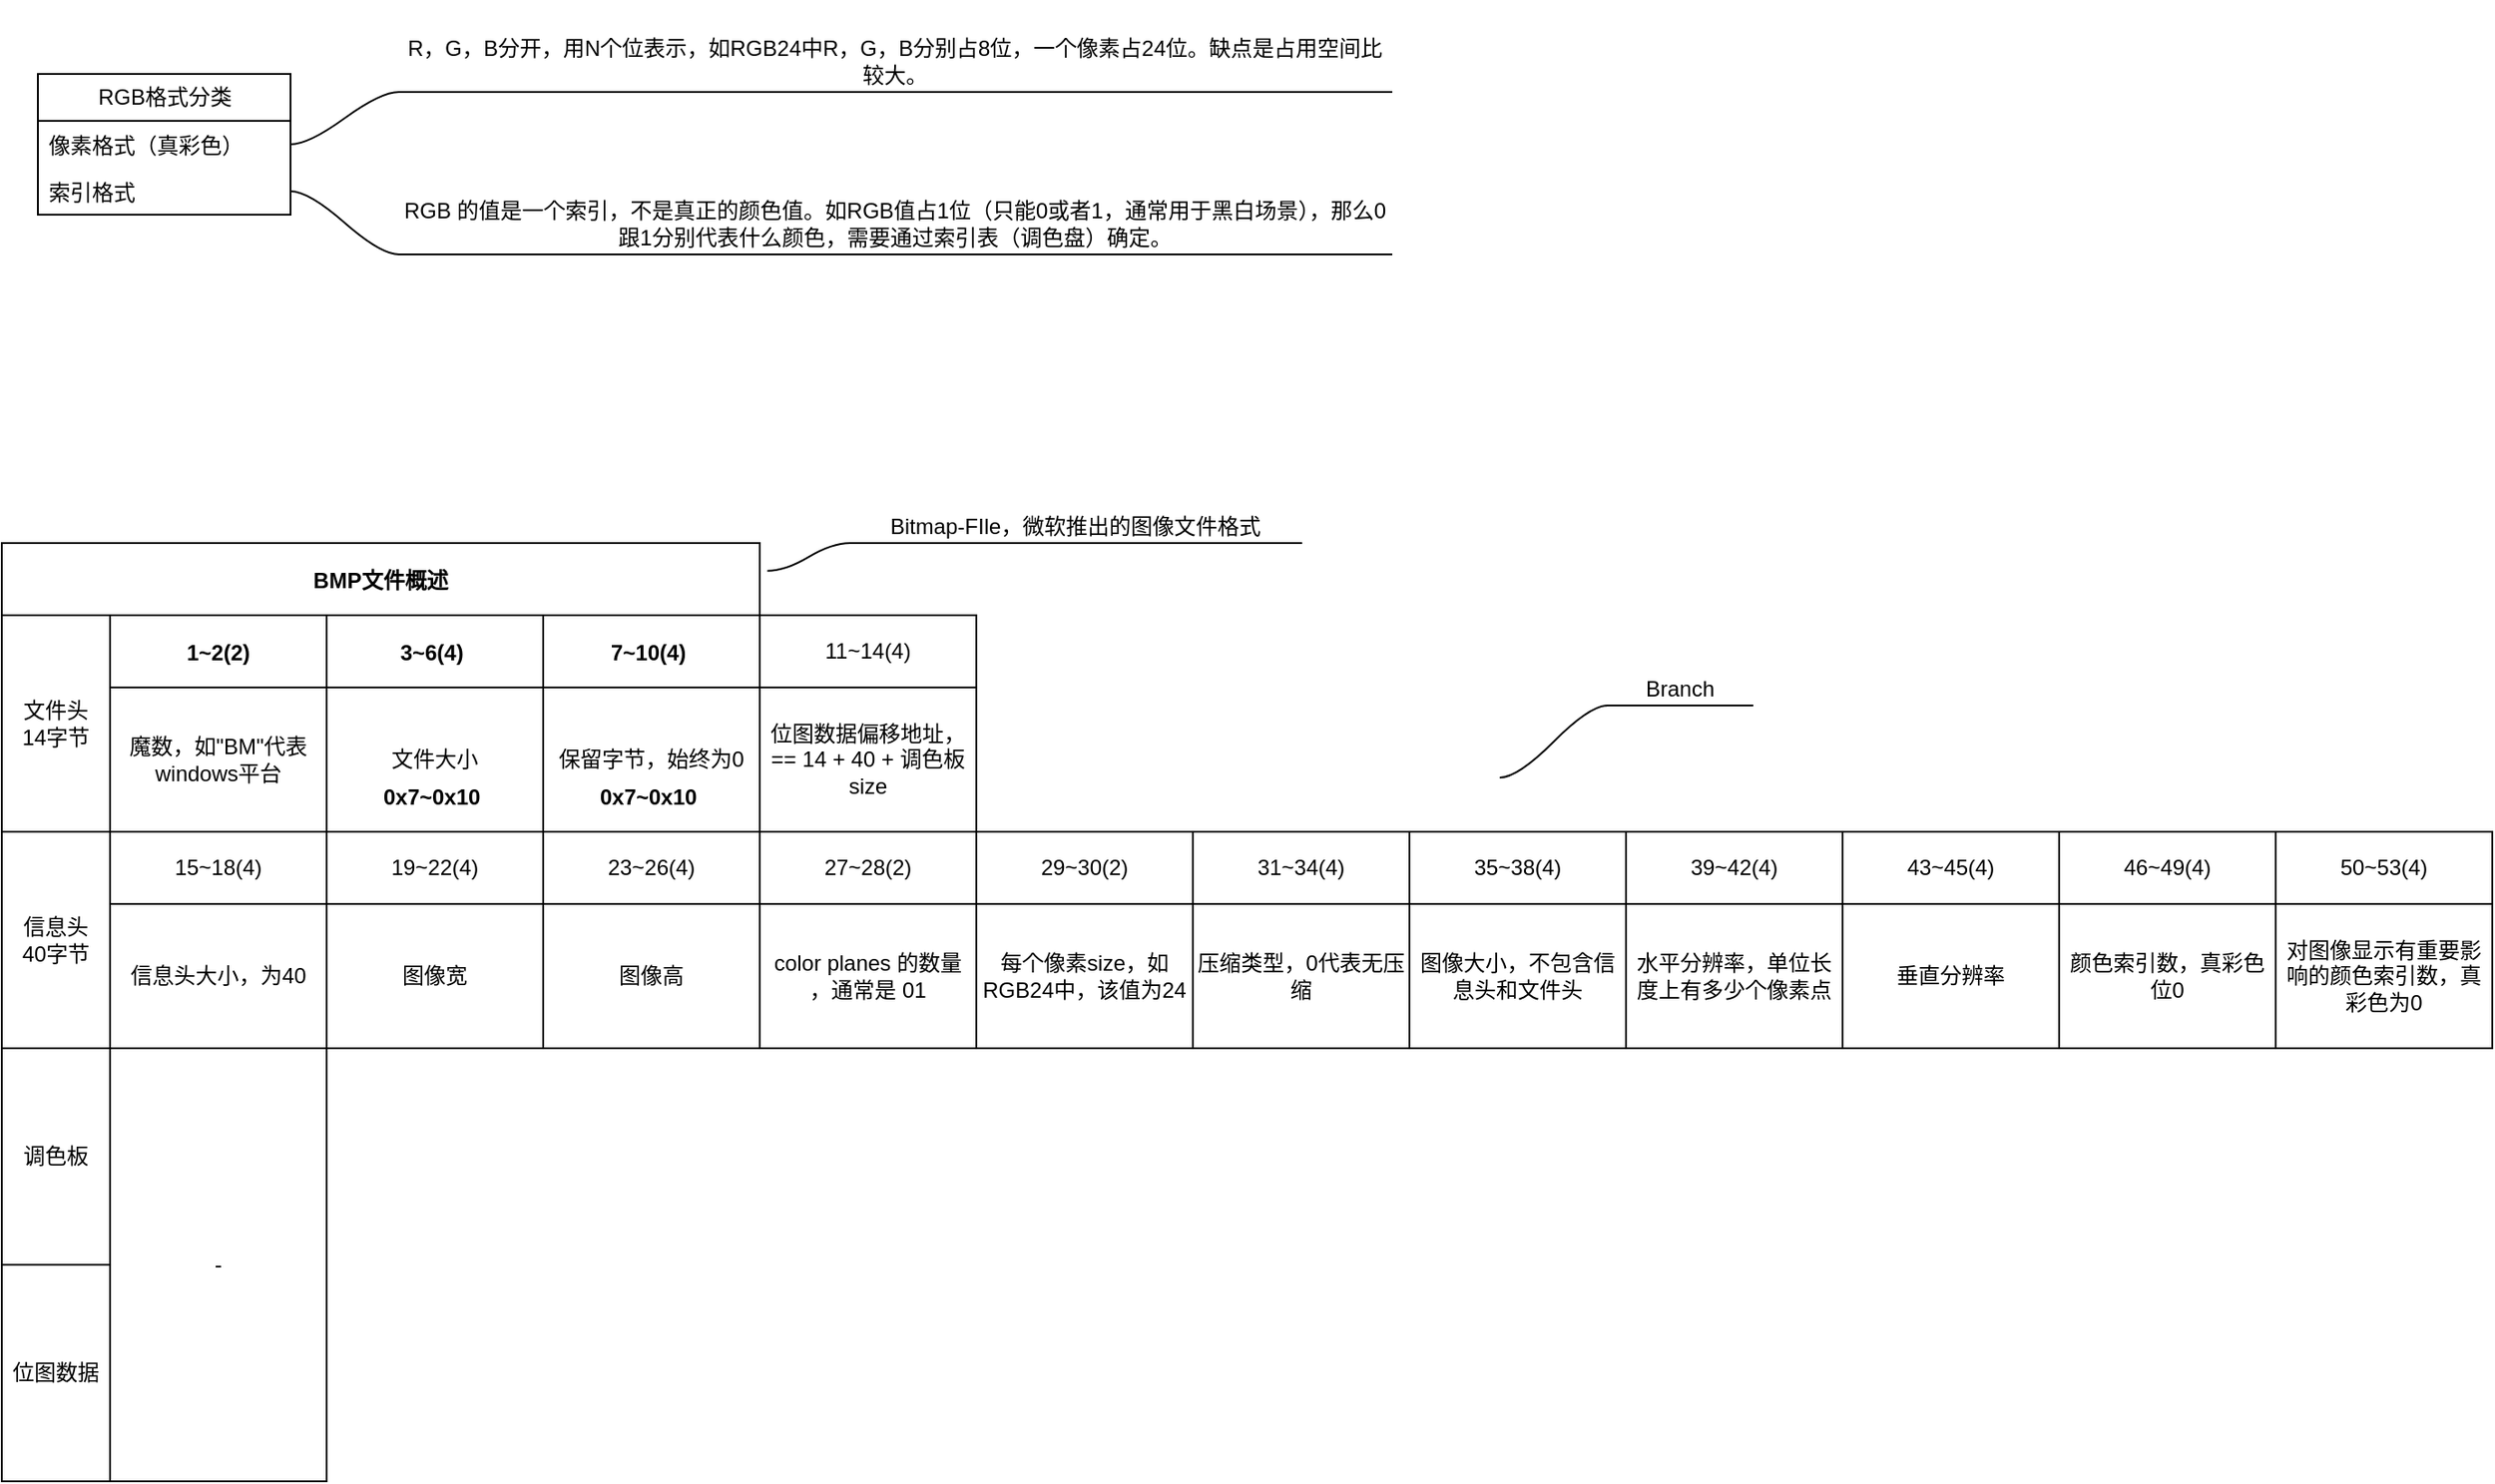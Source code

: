 <mxfile>
    <diagram id="KYuZ62FBMd2hQmKnDtse" name="第 1 页">
        <mxGraphModel dx="1386" dy="805" grid="1" gridSize="10" guides="1" tooltips="1" connect="1" arrows="1" fold="1" page="1" pageScale="1" pageWidth="1654" pageHeight="2336" math="0" shadow="0">
            <root>
                <mxCell id="0"/>
                <mxCell id="1" parent="0"/>
                <mxCell id="2" value="RGB格式分类" style="swimlane;fontStyle=0;childLayout=stackLayout;horizontal=1;startSize=26;fillColor=none;horizontalStack=0;resizeParent=1;resizeParentMax=0;resizeLast=0;collapsible=1;marginBottom=0;html=1;" vertex="1" parent="1">
                    <mxGeometry x="110" y="60" width="140" height="78" as="geometry">
                        <mxRectangle x="110" y="60" width="110" height="30" as="alternateBounds"/>
                    </mxGeometry>
                </mxCell>
                <mxCell id="3" value="像素格式（真彩色）" style="text;strokeColor=none;fillColor=none;align=left;verticalAlign=top;spacingLeft=4;spacingRight=4;overflow=hidden;rotatable=0;points=[[0,0.5],[1,0.5]];portConstraint=eastwest;whiteSpace=wrap;html=1;" vertex="1" parent="2">
                    <mxGeometry y="26" width="140" height="26" as="geometry"/>
                </mxCell>
                <mxCell id="4" value="索引格式" style="text;strokeColor=none;fillColor=none;align=left;verticalAlign=top;spacingLeft=4;spacingRight=4;overflow=hidden;rotatable=0;points=[[0,0.5],[1,0.5]];portConstraint=eastwest;whiteSpace=wrap;html=1;" vertex="1" parent="2">
                    <mxGeometry y="52" width="140" height="26" as="geometry"/>
                </mxCell>
                <mxCell id="7" value="R，G，B分开，用N个位表示，如RGB24中R，G，B分别占8位，一个像素占24位。缺点是占用空间比较大。" style="whiteSpace=wrap;html=1;shape=partialRectangle;top=0;left=0;bottom=1;right=0;points=[[0,1],[1,1]];fillColor=none;align=center;verticalAlign=bottom;routingCenterY=0.5;snapToPoint=1;recursiveResize=0;autosize=1;treeFolding=1;treeMoving=1;newEdgeStyle={&quot;edgeStyle&quot;:&quot;entityRelationEdgeStyle&quot;,&quot;startArrow&quot;:&quot;none&quot;,&quot;endArrow&quot;:&quot;none&quot;,&quot;segment&quot;:10,&quot;curved&quot;:1,&quot;sourcePerimeterSpacing&quot;:0,&quot;targetPerimeterSpacing&quot;:0};" vertex="1" parent="1">
                    <mxGeometry x="310" y="20" width="550" height="50" as="geometry"/>
                </mxCell>
                <mxCell id="8" value="" style="edgeStyle=entityRelationEdgeStyle;startArrow=none;endArrow=none;segment=10;curved=1;sourcePerimeterSpacing=0;targetPerimeterSpacing=0;exitX=1;exitY=0.5;exitDx=0;exitDy=0;" edge="1" target="7" parent="1" source="3">
                    <mxGeometry relative="1" as="geometry">
                        <mxPoint x="240" y="100" as="sourcePoint"/>
                    </mxGeometry>
                </mxCell>
                <mxCell id="9" value="RGB 的值是一个索引，不是真正的颜色值。如RGB值占1位（只能0或者1，通常用于黑白场景），那么0跟1分别代表什么颜色，需要通过索引表（调色盘）确定。" style="whiteSpace=wrap;html=1;shape=partialRectangle;top=0;left=0;bottom=1;right=0;points=[[0,1],[1,1]];fillColor=none;align=center;verticalAlign=bottom;routingCenterY=0.5;snapToPoint=1;recursiveResize=0;autosize=1;treeFolding=1;treeMoving=1;newEdgeStyle={&quot;edgeStyle&quot;:&quot;entityRelationEdgeStyle&quot;,&quot;startArrow&quot;:&quot;none&quot;,&quot;endArrow&quot;:&quot;none&quot;,&quot;segment&quot;:10,&quot;curved&quot;:1,&quot;sourcePerimeterSpacing&quot;:0,&quot;targetPerimeterSpacing&quot;:0};" vertex="1" parent="1">
                    <mxGeometry x="310" y="110" width="550" height="50" as="geometry"/>
                </mxCell>
                <mxCell id="10" value="" style="edgeStyle=entityRelationEdgeStyle;startArrow=none;endArrow=none;segment=10;curved=1;sourcePerimeterSpacing=0;targetPerimeterSpacing=0;exitX=1;exitY=0.5;exitDx=0;exitDy=0;entryX=0;entryY=1;entryDx=0;entryDy=0;" edge="1" parent="1" source="4" target="9">
                    <mxGeometry relative="1" as="geometry">
                        <mxPoint x="260" y="109" as="sourcePoint"/>
                        <mxPoint x="320" y="80" as="targetPoint"/>
                    </mxGeometry>
                </mxCell>
                <mxCell id="32" value="BMP文件概述" style="shape=table;childLayout=tableLayout;startSize=40;collapsible=0;recursiveResize=0;expand=0;fontStyle=1;" vertex="1" parent="1">
                    <mxGeometry x="90" y="320" width="420" height="280" as="geometry"/>
                </mxCell>
                <mxCell id="33" value="文件头" style="shape=tableRow;horizontal=0;startSize=60;swimlaneHead=0;swimlaneBody=0;top=0;left=0;bottom=0;right=0;dropTarget=0;fillColor=none;collapsible=0;recursiveResize=0;expand=0;fontStyle=1;textDirection=ltr;" vertex="1" parent="32">
                    <mxGeometry y="40" width="420" height="80" as="geometry"/>
                </mxCell>
                <mxCell id="34" value="1~2(2)" style="swimlane;swimlaneHead=0;swimlaneBody=0;fontStyle=0;connectable=0;fillColor=none;startSize=40;collapsible=0;recursiveResize=0;expand=0;fontStyle=1;" vertex="1" parent="33">
                    <mxGeometry x="60" width="120" height="80" as="geometry">
                        <mxRectangle width="120" height="80" as="alternateBounds"/>
                    </mxGeometry>
                </mxCell>
                <mxCell id="80" value="魔数，如&quot;BM&quot;代表windows平台" style="rounded=0;whiteSpace=wrap;html=1;labelBorderColor=none;strokeWidth=1;" vertex="1" parent="34">
                    <mxGeometry y="40" width="120" height="80" as="geometry"/>
                </mxCell>
                <mxCell id="35" value="3~6(4) " style="swimlane;swimlaneHead=0;swimlaneBody=0;fontStyle=0;connectable=0;fillColor=none;startSize=40;collapsible=0;recursiveResize=0;expand=0;fontStyle=1;" vertex="1" parent="33">
                    <mxGeometry x="180" width="120" height="80" as="geometry">
                        <mxRectangle width="120" height="80" as="alternateBounds"/>
                    </mxGeometry>
                </mxCell>
                <mxCell id="81" value="文件大小" style="rounded=0;whiteSpace=wrap;html=1;labelBorderColor=none;strokeWidth=1;" vertex="1" parent="35">
                    <mxGeometry y="40" width="120" height="80" as="geometry"/>
                </mxCell>
                <mxCell id="36" value="7~10(4) " style="swimlane;swimlaneHead=0;swimlaneBody=0;fontStyle=0;connectable=0;fillColor=none;startSize=40;collapsible=0;recursiveResize=0;expand=0;fontStyle=1;" vertex="1" parent="33">
                    <mxGeometry x="300" width="120" height="80" as="geometry">
                        <mxRectangle width="120" height="80" as="alternateBounds"/>
                    </mxGeometry>
                </mxCell>
                <mxCell id="82" value="保留字节，始终为0" style="rounded=0;whiteSpace=wrap;html=1;labelBorderColor=none;strokeWidth=1;" vertex="1" parent="36">
                    <mxGeometry y="40" width="120" height="80" as="geometry"/>
                </mxCell>
                <mxCell id="37" value="信息头" style="shape=tableRow;horizontal=0;startSize=60;swimlaneHead=0;swimlaneBody=0;top=0;left=0;bottom=0;right=0;dropTarget=0;fillColor=none;collapsible=0;recursiveResize=0;expand=0;fontStyle=1;" vertex="1" parent="32">
                    <mxGeometry y="120" width="420" height="80" as="geometry"/>
                </mxCell>
                <mxCell id="38" value="" style="swimlane;swimlaneHead=0;swimlaneBody=0;fontStyle=0;connectable=0;fillColor=none;startSize=0;collapsible=0;recursiveResize=0;expand=0;fontStyle=1;" vertex="1" parent="37">
                    <mxGeometry x="60" width="120" height="80" as="geometry">
                        <mxRectangle width="120" height="80" as="alternateBounds"/>
                    </mxGeometry>
                </mxCell>
                <mxCell id="39" value="" style="swimlane;swimlaneHead=0;swimlaneBody=0;fontStyle=0;connectable=0;fillColor=none;startSize=0;collapsible=0;recursiveResize=0;expand=0;fontStyle=1;" vertex="1" parent="37">
                    <mxGeometry x="180" width="120" height="80" as="geometry">
                        <mxRectangle width="120" height="80" as="alternateBounds"/>
                    </mxGeometry>
                </mxCell>
                <mxCell id="88" value="0x7~0x10 " style="swimlane;swimlaneHead=0;swimlaneBody=0;fontStyle=0;connectable=0;fillColor=none;startSize=40;collapsible=0;recursiveResize=0;expand=0;fontStyle=1;" vertex="1" parent="39">
                    <mxGeometry width="120" height="120" as="geometry">
                        <mxRectangle width="120" height="120" as="alternateBounds"/>
                    </mxGeometry>
                </mxCell>
                <mxCell id="40" value="" style="swimlane;swimlaneHead=0;swimlaneBody=0;fontStyle=0;connectable=0;fillColor=none;startSize=0;collapsible=0;recursiveResize=0;expand=0;fontStyle=1;" vertex="1" parent="37">
                    <mxGeometry x="300" width="120" height="80" as="geometry">
                        <mxRectangle width="120" height="80" as="alternateBounds"/>
                    </mxGeometry>
                </mxCell>
                <mxCell id="91" value="0x7~0x10 " style="swimlane;swimlaneHead=0;swimlaneBody=0;fontStyle=0;connectable=0;fillColor=none;startSize=40;collapsible=0;recursiveResize=0;expand=0;fontStyle=1;" vertex="1" parent="40">
                    <mxGeometry width="120" height="120" as="geometry">
                        <mxRectangle width="120" height="120" as="alternateBounds"/>
                    </mxGeometry>
                </mxCell>
                <mxCell id="41" value="调色板" style="shape=tableRow;horizontal=0;startSize=60;swimlaneHead=0;swimlaneBody=0;top=0;left=0;bottom=0;right=0;dropTarget=0;fillColor=none;collapsible=0;recursiveResize=0;expand=0;fontStyle=1;movable=0;resizable=0;rotatable=0;deletable=0;editable=0;connectable=0;" vertex="1" parent="32">
                    <mxGeometry y="200" width="420" height="80" as="geometry"/>
                </mxCell>
                <mxCell id="42" value="" style="swimlane;swimlaneHead=0;swimlaneBody=0;fontStyle=0;connectable=0;fillColor=none;startSize=0;collapsible=0;recursiveResize=0;expand=0;fontStyle=1;movable=0;resizable=0;rotatable=0;deletable=0;editable=0;" vertex="1" parent="41">
                    <mxGeometry x="60" width="120" height="80" as="geometry">
                        <mxRectangle width="120" height="80" as="alternateBounds"/>
                    </mxGeometry>
                </mxCell>
                <mxCell id="87" value="15~18(4)" style="rounded=0;whiteSpace=wrap;html=1;labelBorderColor=none;strokeWidth=1;" vertex="1" parent="42">
                    <mxGeometry y="-40" width="120" height="40" as="geometry"/>
                </mxCell>
                <mxCell id="86" value="信息头大小，为40" style="rounded=0;whiteSpace=wrap;html=1;labelBorderColor=none;strokeWidth=1;" vertex="1" parent="42">
                    <mxGeometry width="120" height="80" as="geometry"/>
                </mxCell>
                <mxCell id="43" value="" style="swimlane;swimlaneHead=0;swimlaneBody=0;fontStyle=0;connectable=1;fillColor=none;startSize=0;collapsible=0;recursiveResize=0;expand=0;fontStyle=1;labelBorderColor=none;movable=1;resizable=1;rotatable=1;deletable=1;editable=1;" vertex="1" parent="41">
                    <mxGeometry x="180" width="120" height="80" as="geometry">
                        <mxRectangle width="120" height="80" as="alternateBounds"/>
                    </mxGeometry>
                </mxCell>
                <mxCell id="90" value="19~22(4)" style="rounded=0;whiteSpace=wrap;html=1;labelBorderColor=none;strokeWidth=1;" vertex="1" parent="43">
                    <mxGeometry y="-40" width="120" height="40" as="geometry"/>
                </mxCell>
                <mxCell id="89" value="图像宽" style="rounded=0;whiteSpace=wrap;html=1;labelBorderColor=none;strokeWidth=1;" vertex="1" parent="43">
                    <mxGeometry width="120" height="80" as="geometry"/>
                </mxCell>
                <mxCell id="44" value="" style="swimlane;swimlaneHead=0;swimlaneBody=0;fontStyle=0;connectable=1;fillColor=none;startSize=0;collapsible=0;recursiveResize=0;expand=0;fontStyle=1;movable=1;resizable=1;rotatable=1;deletable=1;editable=1;strokeColor=none;swimlaneLine=0;horizontal=0;" vertex="1" parent="41">
                    <mxGeometry x="300" width="120" height="80" as="geometry">
                        <mxRectangle width="120" height="80" as="alternateBounds"/>
                    </mxGeometry>
                </mxCell>
                <mxCell id="93" value="23~26(4)" style="rounded=0;whiteSpace=wrap;html=1;labelBorderColor=none;strokeWidth=1;" vertex="1" parent="44">
                    <mxGeometry y="-40" width="120" height="40" as="geometry"/>
                </mxCell>
                <mxCell id="92" value="图像高" style="rounded=0;whiteSpace=wrap;html=1;labelBorderColor=none;strokeWidth=1;" vertex="1" parent="44">
                    <mxGeometry width="120" height="80" as="geometry"/>
                </mxCell>
                <mxCell id="47" value="Branch" style="whiteSpace=wrap;html=1;shape=partialRectangle;top=0;left=0;bottom=1;right=0;points=[[0,1],[1,1]];fillColor=none;align=center;verticalAlign=bottom;routingCenterY=0.5;snapToPoint=1;recursiveResize=0;autosize=1;treeFolding=1;treeMoving=1;newEdgeStyle={&quot;edgeStyle&quot;:&quot;entityRelationEdgeStyle&quot;,&quot;startArrow&quot;:&quot;none&quot;,&quot;endArrow&quot;:&quot;none&quot;,&quot;segment&quot;:10,&quot;curved&quot;:1,&quot;sourcePerimeterSpacing&quot;:0,&quot;targetPerimeterSpacing&quot;:0};" vertex="1" parent="1">
                    <mxGeometry x="980" y="380" width="80" height="30" as="geometry"/>
                </mxCell>
                <mxCell id="48" value="" style="edgeStyle=entityRelationEdgeStyle;startArrow=none;endArrow=none;segment=10;curved=1;sourcePerimeterSpacing=0;targetPerimeterSpacing=0;" edge="1" target="47" parent="1">
                    <mxGeometry relative="1" as="geometry">
                        <mxPoint x="920" y="450" as="sourcePoint"/>
                    </mxGeometry>
                </mxCell>
                <mxCell id="49" value="Bitmap-FIle，微软推出的图像文件格式" style="whiteSpace=wrap;html=1;shape=partialRectangle;top=0;left=0;bottom=1;right=0;points=[[0,1],[1,1]];fillColor=none;align=center;verticalAlign=bottom;routingCenterY=0.5;snapToPoint=1;recursiveResize=0;autosize=1;treeFolding=1;treeMoving=1;newEdgeStyle={&quot;edgeStyle&quot;:&quot;entityRelationEdgeStyle&quot;,&quot;startArrow&quot;:&quot;none&quot;,&quot;endArrow&quot;:&quot;none&quot;,&quot;segment&quot;:10,&quot;curved&quot;:1,&quot;sourcePerimeterSpacing&quot;:0,&quot;targetPerimeterSpacing&quot;:0};" vertex="1" parent="1">
                    <mxGeometry x="560" y="290" width="250" height="30" as="geometry"/>
                </mxCell>
                <mxCell id="50" value="" style="edgeStyle=entityRelationEdgeStyle;startArrow=none;endArrow=none;segment=10;curved=1;sourcePerimeterSpacing=0;targetPerimeterSpacing=0;exitX=1.01;exitY=0.055;exitDx=0;exitDy=0;exitPerimeter=0;" edge="1" parent="1" target="49" source="32">
                    <mxGeometry relative="1" as="geometry">
                        <mxPoint x="560" y="370" as="sourcePoint"/>
                    </mxGeometry>
                </mxCell>
                <mxCell id="72" value="位图数据" style="rounded=0;whiteSpace=wrap;html=1;labelBorderColor=none;strokeWidth=1;" vertex="1" parent="1">
                    <mxGeometry x="90" y="720" width="60" height="120" as="geometry"/>
                </mxCell>
                <mxCell id="73" value="文件头&lt;br&gt;14字节" style="rounded=0;whiteSpace=wrap;html=1;labelBorderColor=none;strokeWidth=1;" vertex="1" parent="1">
                    <mxGeometry x="90" y="360" width="60" height="120" as="geometry"/>
                </mxCell>
                <mxCell id="74" value="信息头&lt;br&gt;40字节" style="rounded=0;whiteSpace=wrap;html=1;labelBorderColor=none;strokeWidth=1;" vertex="1" parent="1">
                    <mxGeometry x="90" y="480" width="60" height="120" as="geometry"/>
                </mxCell>
                <mxCell id="75" value="调色板" style="rounded=0;whiteSpace=wrap;html=1;labelBorderColor=none;strokeWidth=1;" vertex="1" parent="1">
                    <mxGeometry x="90" y="600" width="60" height="120" as="geometry"/>
                </mxCell>
                <mxCell id="83" value="0x7~0x10 " style="swimlane;swimlaneHead=0;swimlaneBody=0;fontStyle=0;connectable=0;fillColor=none;startSize=40;collapsible=0;recursiveResize=0;expand=0;fontStyle=1;" vertex="1" parent="1">
                    <mxGeometry x="510" y="360" width="120" height="120" as="geometry">
                        <mxRectangle width="120" height="120" as="alternateBounds"/>
                    </mxGeometry>
                </mxCell>
                <mxCell id="84" value="位图数据偏移地址，== 14 + 40 + 调色板size" style="rounded=0;whiteSpace=wrap;html=1;labelBorderColor=none;strokeWidth=1;" vertex="1" parent="83">
                    <mxGeometry y="40" width="120" height="80" as="geometry"/>
                </mxCell>
                <mxCell id="85" value="11~14(4)" style="rounded=0;whiteSpace=wrap;html=1;labelBorderColor=none;strokeWidth=1;" vertex="1" parent="83">
                    <mxGeometry width="120" height="40" as="geometry"/>
                </mxCell>
                <mxCell id="94" value="0x7~0x10 " style="swimlane;swimlaneHead=0;swimlaneBody=0;fontStyle=0;connectable=0;fillColor=none;startSize=40;collapsible=0;recursiveResize=0;expand=0;fontStyle=1;" vertex="1" parent="1">
                    <mxGeometry x="510" y="480" width="120" height="120" as="geometry">
                        <mxRectangle width="120" height="120" as="alternateBounds"/>
                    </mxGeometry>
                </mxCell>
                <mxCell id="95" value="color planes 的数量 ，通常是 01" style="rounded=0;whiteSpace=wrap;html=1;labelBorderColor=none;strokeWidth=1;" vertex="1" parent="94">
                    <mxGeometry y="40" width="120" height="80" as="geometry"/>
                </mxCell>
                <mxCell id="96" value="27~28(2)" style="rounded=0;whiteSpace=wrap;html=1;labelBorderColor=none;strokeWidth=1;" vertex="1" parent="94">
                    <mxGeometry width="120" height="40" as="geometry"/>
                </mxCell>
                <mxCell id="97" value="0x7~0x10 " style="swimlane;swimlaneHead=0;swimlaneBody=0;fontStyle=0;connectable=0;fillColor=none;startSize=40;collapsible=0;recursiveResize=0;expand=0;fontStyle=1;" vertex="1" parent="1">
                    <mxGeometry x="630" y="480" width="120" height="120" as="geometry">
                        <mxRectangle width="120" height="120" as="alternateBounds"/>
                    </mxGeometry>
                </mxCell>
                <mxCell id="98" value="每个像素size，如RGB24中，该值为24" style="rounded=0;whiteSpace=wrap;html=1;labelBorderColor=none;strokeWidth=1;" vertex="1" parent="97">
                    <mxGeometry y="40" width="120" height="80" as="geometry"/>
                </mxCell>
                <mxCell id="99" value="29~30(2)" style="rounded=0;whiteSpace=wrap;html=1;labelBorderColor=none;strokeWidth=1;" vertex="1" parent="97">
                    <mxGeometry width="120" height="40" as="geometry"/>
                </mxCell>
                <mxCell id="100" value="0x7~0x10 " style="swimlane;swimlaneHead=0;swimlaneBody=0;fontStyle=0;connectable=0;fillColor=none;startSize=40;collapsible=0;recursiveResize=0;expand=0;fontStyle=1;" vertex="1" parent="1">
                    <mxGeometry x="750" y="480" width="120" height="120" as="geometry">
                        <mxRectangle width="120" height="120" as="alternateBounds"/>
                    </mxGeometry>
                </mxCell>
                <mxCell id="101" value="压缩类型，0代表无压缩" style="rounded=0;whiteSpace=wrap;html=1;labelBorderColor=none;strokeWidth=1;" vertex="1" parent="100">
                    <mxGeometry y="40" width="120" height="80" as="geometry"/>
                </mxCell>
                <mxCell id="102" value="31~34(4)" style="rounded=0;whiteSpace=wrap;html=1;labelBorderColor=none;strokeWidth=1;" vertex="1" parent="100">
                    <mxGeometry width="120" height="40" as="geometry"/>
                </mxCell>
                <mxCell id="103" value="0x7~0x10 " style="swimlane;swimlaneHead=0;swimlaneBody=0;fontStyle=0;connectable=0;fillColor=none;startSize=40;collapsible=0;recursiveResize=0;expand=0;fontStyle=1;" vertex="1" parent="1">
                    <mxGeometry x="870" y="480" width="120" height="120" as="geometry">
                        <mxRectangle width="120" height="120" as="alternateBounds"/>
                    </mxGeometry>
                </mxCell>
                <mxCell id="104" value="图像大小，不包含信息头和文件头" style="rounded=0;whiteSpace=wrap;html=1;labelBorderColor=none;strokeWidth=1;" vertex="1" parent="103">
                    <mxGeometry y="40" width="120" height="80" as="geometry"/>
                </mxCell>
                <mxCell id="105" value="35~38(4)" style="rounded=0;whiteSpace=wrap;html=1;labelBorderColor=none;strokeWidth=1;" vertex="1" parent="103">
                    <mxGeometry width="120" height="40" as="geometry"/>
                </mxCell>
                <mxCell id="106" value="0x7~0x10 " style="swimlane;swimlaneHead=0;swimlaneBody=0;fontStyle=0;connectable=0;fillColor=none;startSize=40;collapsible=0;recursiveResize=0;expand=0;fontStyle=1;" vertex="1" parent="1">
                    <mxGeometry x="990" y="480" width="120" height="120" as="geometry">
                        <mxRectangle width="120" height="120" as="alternateBounds"/>
                    </mxGeometry>
                </mxCell>
                <mxCell id="107" value="水平分辨率，单位长度上有多少个像素点" style="rounded=0;whiteSpace=wrap;html=1;labelBorderColor=none;strokeWidth=1;" vertex="1" parent="106">
                    <mxGeometry y="40" width="120" height="80" as="geometry"/>
                </mxCell>
                <mxCell id="108" value="39~42(4)" style="rounded=0;whiteSpace=wrap;html=1;labelBorderColor=none;strokeWidth=1;" vertex="1" parent="106">
                    <mxGeometry width="120" height="40" as="geometry"/>
                </mxCell>
                <mxCell id="109" value="0x7~0x10 " style="swimlane;swimlaneHead=0;swimlaneBody=0;fontStyle=0;connectable=0;fillColor=none;startSize=40;collapsible=0;recursiveResize=0;expand=0;fontStyle=1;" vertex="1" parent="1">
                    <mxGeometry x="1110" y="480" width="120" height="120" as="geometry">
                        <mxRectangle width="120" height="120" as="alternateBounds"/>
                    </mxGeometry>
                </mxCell>
                <mxCell id="110" value="垂直分辨率" style="rounded=0;whiteSpace=wrap;html=1;labelBorderColor=none;strokeWidth=1;" vertex="1" parent="109">
                    <mxGeometry y="40" width="120" height="80" as="geometry"/>
                </mxCell>
                <mxCell id="111" value="43~45(4)" style="rounded=0;whiteSpace=wrap;html=1;labelBorderColor=none;strokeWidth=1;" vertex="1" parent="109">
                    <mxGeometry width="120" height="40" as="geometry"/>
                </mxCell>
                <mxCell id="112" value="0x7~0x10 " style="swimlane;swimlaneHead=0;swimlaneBody=0;fontStyle=0;connectable=0;fillColor=none;startSize=40;collapsible=0;recursiveResize=0;expand=0;fontStyle=1;" vertex="1" parent="1">
                    <mxGeometry x="1230" y="480" width="120" height="120" as="geometry">
                        <mxRectangle width="120" height="120" as="alternateBounds"/>
                    </mxGeometry>
                </mxCell>
                <mxCell id="113" value="颜色索引数，真彩色位0" style="rounded=0;whiteSpace=wrap;html=1;labelBorderColor=none;strokeWidth=1;" vertex="1" parent="112">
                    <mxGeometry y="40" width="120" height="80" as="geometry"/>
                </mxCell>
                <mxCell id="114" value="46~49(4)" style="rounded=0;whiteSpace=wrap;html=1;labelBorderColor=none;strokeWidth=1;" vertex="1" parent="112">
                    <mxGeometry width="120" height="40" as="geometry"/>
                </mxCell>
                <mxCell id="115" value="0x7~0x10 " style="swimlane;swimlaneHead=0;swimlaneBody=0;fontStyle=0;connectable=0;fillColor=none;startSize=40;collapsible=0;recursiveResize=0;expand=0;fontStyle=1;" vertex="1" parent="1">
                    <mxGeometry x="1350" y="480" width="120" height="120" as="geometry">
                        <mxRectangle width="120" height="120" as="alternateBounds"/>
                    </mxGeometry>
                </mxCell>
                <mxCell id="116" value="对图像显示有重要影响的颜色索引数，真彩色为0" style="rounded=0;whiteSpace=wrap;html=1;labelBorderColor=none;strokeWidth=1;" vertex="1" parent="115">
                    <mxGeometry y="40" width="120" height="80" as="geometry"/>
                </mxCell>
                <mxCell id="117" value="50~53(4)" style="rounded=0;whiteSpace=wrap;html=1;labelBorderColor=none;strokeWidth=1;" vertex="1" parent="115">
                    <mxGeometry width="120" height="40" as="geometry"/>
                </mxCell>
                <mxCell id="118" value="-" style="rounded=0;whiteSpace=wrap;html=1;labelBorderColor=none;strokeWidth=1;" vertex="1" parent="1">
                    <mxGeometry x="150" y="600" width="120" height="240" as="geometry"/>
                </mxCell>
            </root>
        </mxGraphModel>
    </diagram>
</mxfile>